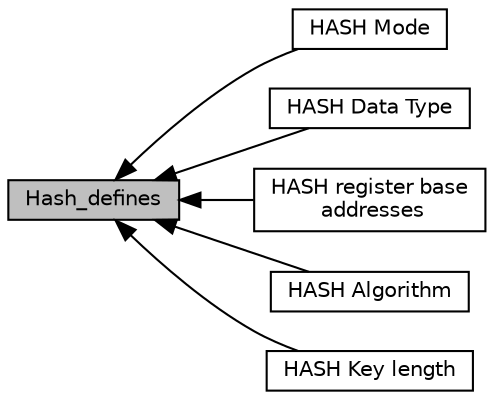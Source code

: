 digraph "Hash_defines"
{
  edge [fontname="Helvetica",fontsize="10",labelfontname="Helvetica",labelfontsize="10"];
  node [fontname="Helvetica",fontsize="10",shape=record];
  rankdir=LR;
  Node3 [label="HASH Mode",height=0.2,width=0.4,color="black", fillcolor="white", style="filled",URL="$group__hash__mode.html"];
  Node2 [label="HASH Data Type",height=0.2,width=0.4,color="black", fillcolor="white", style="filled",URL="$group__hash__data__type.html"];
  Node1 [label="HASH register base\l addresses",height=0.2,width=0.4,color="black", fillcolor="white", style="filled",URL="$group__hash__reg__base.html"];
  Node4 [label="HASH Algorithm",height=0.2,width=0.4,color="black", fillcolor="white", style="filled",URL="$group__hash__algorithm.html"];
  Node5 [label="HASH Key length",height=0.2,width=0.4,color="black", fillcolor="white", style="filled",URL="$group__hash__key__length.html"];
  Node0 [label="Hash_defines",height=0.2,width=0.4,color="black", fillcolor="grey75", style="filled", fontcolor="black"];
  Node0->Node1 [shape=plaintext, dir="back", style="solid"];
  Node0->Node2 [shape=plaintext, dir="back", style="solid"];
  Node0->Node3 [shape=plaintext, dir="back", style="solid"];
  Node0->Node4 [shape=plaintext, dir="back", style="solid"];
  Node0->Node5 [shape=plaintext, dir="back", style="solid"];
}
